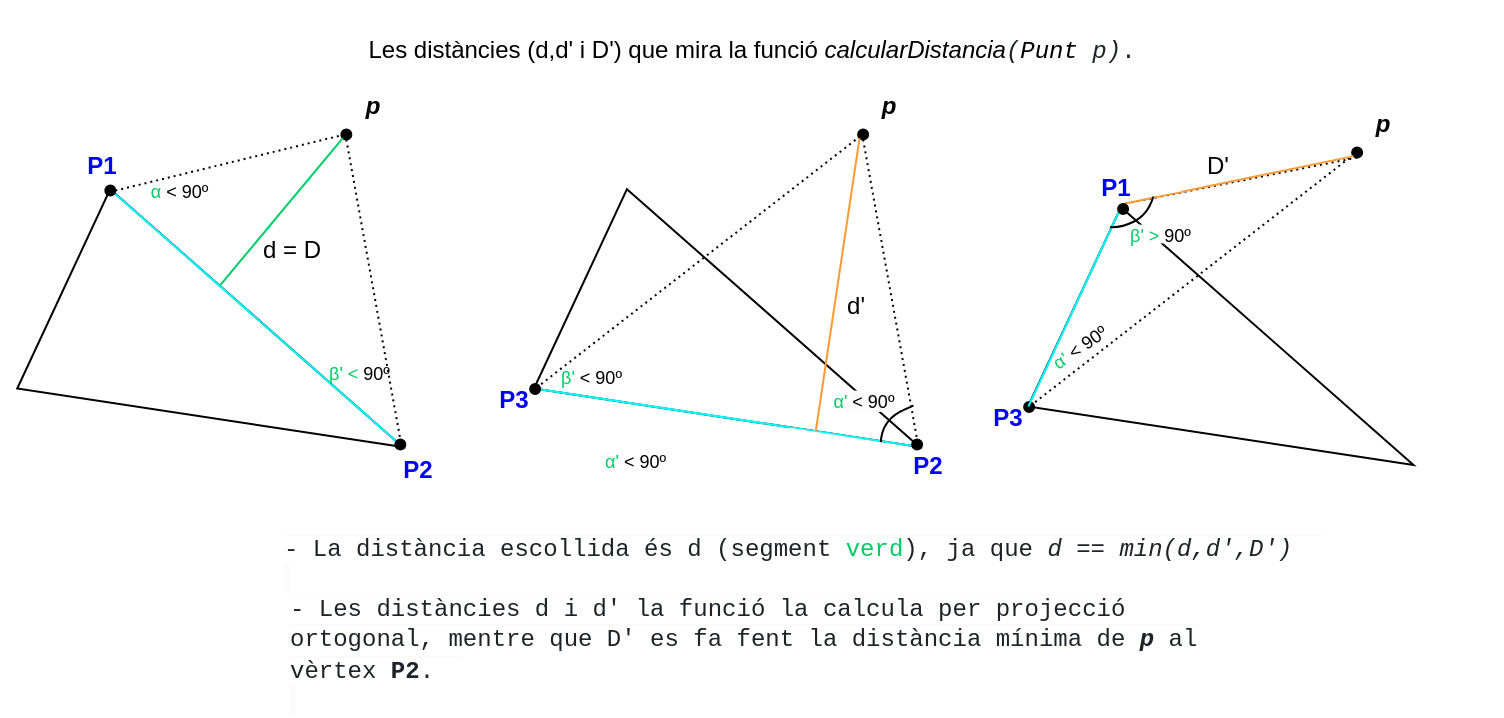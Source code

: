 <mxfile version="22.1.3" type="device">
  <diagram name="Pàgina-1" id="t4-3i-fzktAIc9puQOTV">
    <mxGraphModel dx="954" dy="517" grid="1" gridSize="10" guides="1" tooltips="1" connect="1" arrows="1" fold="1" page="1" pageScale="1" pageWidth="827" pageHeight="1169" math="0" shadow="0">
      <root>
        <mxCell id="0" />
        <mxCell id="1" parent="0" />
        <mxCell id="68czG8918Wwrf0z5QYm2-79" value="Les distàncies (d,d&#39; i D&#39;) que mira la funció&amp;nbsp;&lt;i&gt;calcularDistancia&lt;span style=&quot;color: rgb(31, 35, 40); font-family: ui-monospace, SFMono-Regular, &amp;quot;SF Mono&amp;quot;, Menlo, Consolas, &amp;quot;Liberation Mono&amp;quot;, monospace; text-align: start; background-color: rgb(255, 255, 255);&quot;&gt;(&lt;/span&gt;&lt;span style=&quot;box-sizing: border-box; color: var(--color-prettylights-syntax-storage-modifier-import); font-family: ui-monospace, SFMono-Regular, &amp;quot;SF Mono&amp;quot;, Menlo, Consolas, &amp;quot;Liberation Mono&amp;quot;, monospace; text-align: start;&quot; class=&quot;pl-smi&quot;&gt;Punt&lt;/span&gt;&lt;span style=&quot;color: rgb(31, 35, 40); font-family: ui-monospace, SFMono-Regular, &amp;quot;SF Mono&amp;quot;, Menlo, Consolas, &amp;quot;Liberation Mono&amp;quot;, monospace; text-align: start; background-color: rgb(255, 255, 255);&quot;&gt; &lt;/span&gt;&lt;span style=&quot;box-sizing: border-box; margin-bottom: 0px; color: rgb(31, 35, 40); font-family: ui-monospace, SFMono-Regular, &amp;quot;SF Mono&amp;quot;, Menlo, Consolas, &amp;quot;Liberation Mono&amp;quot;, monospace; text-align: start;&quot; class=&quot;pl-s1&quot;&gt;p&lt;/span&gt;&lt;/i&gt;&lt;span style=&quot;color: rgb(31, 35, 40); font-family: ui-monospace, SFMono-Regular, &amp;quot;SF Mono&amp;quot;, Menlo, Consolas, &amp;quot;Liberation Mono&amp;quot;, monospace; text-align: start; background-color: rgb(255, 255, 255);&quot;&gt;&lt;i&gt;)&lt;/i&gt;.&lt;/span&gt;" style="text;html=1;strokeColor=none;fillColor=none;align=center;verticalAlign=middle;whiteSpace=wrap;rounded=0;" parent="1" vertex="1">
          <mxGeometry x="39.59" y="140" width="750" height="50" as="geometry" />
        </mxCell>
        <mxCell id="KhGMIewLTXNn31ryJmVY-80" value="" style="triangle;whiteSpace=wrap;html=1;rotation=25;" vertex="1" parent="1">
          <mxGeometry x="62.09" y="268.96" width="187.03" height="110" as="geometry" />
        </mxCell>
        <mxCell id="KhGMIewLTXNn31ryJmVY-81" value="" style="endArrow=none;html=1;rounded=0;strokeColor=#00FFFF;exitX=0.731;exitY=0.981;exitDx=0;exitDy=0;entryX=1;entryY=0.5;entryDx=0;entryDy=0;exitPerimeter=0;" edge="1" parent="1" target="KhGMIewLTXNn31ryJmVY-80">
          <mxGeometry width="50" height="50" relative="1" as="geometry">
            <mxPoint x="93.53" y="234.22" as="sourcePoint" />
            <mxPoint x="229.67" y="364.79" as="targetPoint" />
          </mxGeometry>
        </mxCell>
        <mxCell id="KhGMIewLTXNn31ryJmVY-82" value="&lt;b&gt;P1&lt;/b&gt;" style="text;html=1;strokeColor=none;fillColor=none;align=center;verticalAlign=middle;whiteSpace=wrap;rounded=0;fontColor=#0000FF;" vertex="1" parent="1">
          <mxGeometry x="59.67" y="207.79" width="60" height="30" as="geometry" />
        </mxCell>
        <mxCell id="KhGMIewLTXNn31ryJmVY-83" value="" style="ellipse;whiteSpace=wrap;html=1;labelBackgroundColor=#FF0F0F;fillColor=#000000;fontColor=#FF0F0F;" vertex="1" parent="1">
          <mxGeometry x="91.67" y="232.79" width="5" height="5" as="geometry" />
        </mxCell>
        <mxCell id="KhGMIewLTXNn31ryJmVY-84" value="" style="ellipse;whiteSpace=wrap;html=1;labelBackgroundColor=#FF0F0F;fillColor=#000000;fontColor=#FF0F0F;" vertex="1" parent="1">
          <mxGeometry x="236.67" y="359.79" width="5" height="5" as="geometry" />
        </mxCell>
        <mxCell id="KhGMIewLTXNn31ryJmVY-85" value="" style="ellipse;whiteSpace=wrap;html=1;labelBackgroundColor=#FF0F0F;fillColor=#000000;fontColor=#FF0F0F;" vertex="1" parent="1">
          <mxGeometry x="209.67" y="204.79" width="5" height="5" as="geometry" />
        </mxCell>
        <mxCell id="KhGMIewLTXNn31ryJmVY-86" value="" style="endArrow=none;dashed=1;html=1;dashPattern=1 2;strokeWidth=1;rounded=0;entryX=0.467;entryY=0.463;entryDx=0;entryDy=0;entryPerimeter=0;exitX=1;exitY=0.5;exitDx=0;exitDy=0;" edge="1" parent="1" source="KhGMIewLTXNn31ryJmVY-83" target="KhGMIewLTXNn31ryJmVY-85">
          <mxGeometry width="50" height="50" relative="1" as="geometry">
            <mxPoint x="129.67" y="234.79" as="sourcePoint" />
            <mxPoint x="149.67" y="254.79" as="targetPoint" />
          </mxGeometry>
        </mxCell>
        <mxCell id="KhGMIewLTXNn31ryJmVY-87" value="" style="endArrow=none;dashed=1;html=1;dashPattern=1 2;strokeWidth=1;rounded=0;exitX=0.5;exitY=1;exitDx=0;exitDy=0;entryX=0.5;entryY=0;entryDx=0;entryDy=0;" edge="1" parent="1" source="KhGMIewLTXNn31ryJmVY-85" target="KhGMIewLTXNn31ryJmVY-84">
          <mxGeometry width="50" height="50" relative="1" as="geometry">
            <mxPoint x="106.67" y="245.79" as="sourcePoint" />
            <mxPoint x="259.67" y="274.79" as="targetPoint" />
          </mxGeometry>
        </mxCell>
        <mxCell id="KhGMIewLTXNn31ryJmVY-88" value="" style="endArrow=none;html=1;rounded=0;entryX=0;entryY=1;entryDx=0;entryDy=0;exitX=0.375;exitY=0.184;exitDx=0;exitDy=0;exitPerimeter=0;strokeColor=#00CC66;" edge="1" parent="1" source="KhGMIewLTXNn31ryJmVY-80" target="KhGMIewLTXNn31ryJmVY-85">
          <mxGeometry width="50" height="50" relative="1" as="geometry">
            <mxPoint x="139.67" y="293.79" as="sourcePoint" />
            <mxPoint x="119.67" y="244.79" as="targetPoint" />
          </mxGeometry>
        </mxCell>
        <mxCell id="KhGMIewLTXNn31ryJmVY-89" value="&lt;font style=&quot;font-size: 9px;&quot;&gt;&amp;nbsp; &amp;nbsp; &amp;nbsp;&lt;font color=&quot;#00cc66&quot;&gt;α&lt;/font&gt; &amp;lt; 90º&lt;/font&gt;" style="text;html=1;strokeColor=none;fillColor=none;align=center;verticalAlign=middle;whiteSpace=wrap;rounded=0;" vertex="1" parent="1">
          <mxGeometry x="91.67" y="220.29" width="60.55" height="30" as="geometry" />
        </mxCell>
        <mxCell id="KhGMIewLTXNn31ryJmVY-91" value="d = D" style="text;html=1;strokeColor=none;fillColor=none;align=center;verticalAlign=middle;whiteSpace=wrap;rounded=0;" vertex="1" parent="1">
          <mxGeometry x="154.67" y="250.29" width="60" height="30" as="geometry" />
        </mxCell>
        <mxCell id="KhGMIewLTXNn31ryJmVY-92" value="&lt;b&gt;&lt;i&gt;p&lt;/i&gt;&lt;/b&gt;" style="text;html=1;strokeColor=none;fillColor=none;align=center;verticalAlign=middle;whiteSpace=wrap;rounded=0;" vertex="1" parent="1">
          <mxGeometry x="214.67" y="177.79" width="21.49" height="30" as="geometry" />
        </mxCell>
        <mxCell id="KhGMIewLTXNn31ryJmVY-95" value="" style="triangle;whiteSpace=wrap;html=1;rotation=25;" vertex="1" parent="1">
          <mxGeometry x="320.48" y="268.96" width="187.03" height="110" as="geometry" />
        </mxCell>
        <mxCell id="KhGMIewLTXNn31ryJmVY-96" value="" style="endArrow=none;html=1;rounded=0;strokeColor=#00FFFF;entryX=1;entryY=0.5;entryDx=0;entryDy=0;targetPerimeterSpacing=0;startSize=6;exitX=0.001;exitY=0.999;exitDx=0;exitDy=0;exitPerimeter=0;" edge="1" parent="1" target="KhGMIewLTXNn31ryJmVY-95" source="KhGMIewLTXNn31ryJmVY-95">
          <mxGeometry width="50" height="50" relative="1" as="geometry">
            <mxPoint x="308.06" y="337.79" as="sourcePoint" />
            <mxPoint x="488.06" y="364.79" as="targetPoint" />
          </mxGeometry>
        </mxCell>
        <mxCell id="KhGMIewLTXNn31ryJmVY-97" value="&lt;b&gt;P3&lt;/b&gt;" style="text;html=1;strokeColor=none;fillColor=none;align=center;verticalAlign=middle;whiteSpace=wrap;rounded=0;fontColor=#0000FF;" vertex="1" parent="1">
          <mxGeometry x="281.06" y="325" width="30" height="30" as="geometry" />
        </mxCell>
        <mxCell id="KhGMIewLTXNn31ryJmVY-98" value="" style="ellipse;whiteSpace=wrap;html=1;labelBackgroundColor=#FF0F0F;fillColor=#000000;fontColor=#FF0F0F;" vertex="1" parent="1">
          <mxGeometry x="304.06" y="332" width="5" height="5" as="geometry" />
        </mxCell>
        <mxCell id="KhGMIewLTXNn31ryJmVY-99" value="" style="ellipse;whiteSpace=wrap;html=1;labelBackgroundColor=#FF0F0F;fillColor=#000000;fontColor=#FF0F0F;" vertex="1" parent="1">
          <mxGeometry x="495.06" y="359.79" width="5" height="5" as="geometry" />
        </mxCell>
        <mxCell id="KhGMIewLTXNn31ryJmVY-100" value="" style="ellipse;whiteSpace=wrap;html=1;labelBackgroundColor=#FF0F0F;fillColor=#000000;fontColor=#FF0F0F;" vertex="1" parent="1">
          <mxGeometry x="468.06" y="204.79" width="5" height="5" as="geometry" />
        </mxCell>
        <mxCell id="KhGMIewLTXNn31ryJmVY-101" value="" style="endArrow=none;dashed=1;html=1;dashPattern=1 2;strokeWidth=1;rounded=0;entryX=0.467;entryY=0.463;entryDx=0;entryDy=0;entryPerimeter=0;exitX=0.005;exitY=0.992;exitDx=0;exitDy=0;exitPerimeter=0;" edge="1" parent="1" source="KhGMIewLTXNn31ryJmVY-95" target="KhGMIewLTXNn31ryJmVY-100">
          <mxGeometry width="50" height="50" relative="1" as="geometry">
            <mxPoint x="388.06" y="234.79" as="sourcePoint" />
            <mxPoint x="408.06" y="254.79" as="targetPoint" />
          </mxGeometry>
        </mxCell>
        <mxCell id="KhGMIewLTXNn31ryJmVY-102" value="" style="endArrow=none;dashed=1;html=1;dashPattern=1 2;strokeWidth=1;rounded=0;exitX=0.5;exitY=1;exitDx=0;exitDy=0;entryX=0.5;entryY=0;entryDx=0;entryDy=0;" edge="1" parent="1" source="KhGMIewLTXNn31ryJmVY-100" target="KhGMIewLTXNn31ryJmVY-99">
          <mxGeometry width="50" height="50" relative="1" as="geometry">
            <mxPoint x="365.06" y="245.79" as="sourcePoint" />
            <mxPoint x="518.06" y="274.79" as="targetPoint" />
          </mxGeometry>
        </mxCell>
        <mxCell id="KhGMIewLTXNn31ryJmVY-103" value="" style="endArrow=none;html=1;rounded=0;entryX=0;entryY=1;entryDx=0;entryDy=0;strokeColor=#FF9933;targetPerimeterSpacing=0;sourcePerimeterSpacing=0;exitX=0.731;exitY=0.635;exitDx=0;exitDy=0;exitPerimeter=0;" edge="1" parent="1" source="KhGMIewLTXNn31ryJmVY-95" target="KhGMIewLTXNn31ryJmVY-100">
          <mxGeometry width="50" height="50" relative="1" as="geometry">
            <mxPoint x="428.06" y="357.79" as="sourcePoint" />
            <mxPoint x="378.06" y="244.79" as="targetPoint" />
          </mxGeometry>
        </mxCell>
        <mxCell id="KhGMIewLTXNn31ryJmVY-104" value="&lt;font style=&quot;font-size: 9px;&quot;&gt;&amp;nbsp; &amp;nbsp; &amp;nbsp;&lt;font color=&quot;#00cc66&quot;&gt;α&#39;&lt;/font&gt; &amp;lt; 90º&lt;/font&gt;" style="text;html=1;strokeColor=none;fillColor=none;align=center;verticalAlign=middle;whiteSpace=wrap;rounded=0;" vertex="1" parent="1">
          <mxGeometry x="320.0" y="355" width="60.55" height="30" as="geometry" />
        </mxCell>
        <mxCell id="KhGMIewLTXNn31ryJmVY-105" value="&lt;font style=&quot;font-size: 9px;&quot;&gt;&amp;nbsp; &amp;nbsp;&lt;font color=&quot;#00cc66&quot;&gt; &amp;nbsp;β&#39;&amp;nbsp;&lt;/font&gt;&amp;lt; 90º&lt;/font&gt;" style="text;html=1;strokeColor=none;fillColor=none;align=center;verticalAlign=middle;whiteSpace=wrap;rounded=0;" vertex="1" parent="1">
          <mxGeometry x="298.06" y="312.79" width="60.55" height="30" as="geometry" />
        </mxCell>
        <mxCell id="KhGMIewLTXNn31ryJmVY-106" value="d&#39;" style="text;html=1;strokeColor=none;fillColor=none;align=center;verticalAlign=middle;whiteSpace=wrap;rounded=0;" vertex="1" parent="1">
          <mxGeometry x="446.96" y="277.79" width="40" height="30" as="geometry" />
        </mxCell>
        <mxCell id="KhGMIewLTXNn31ryJmVY-107" value="&lt;b&gt;&lt;i&gt;p&lt;/i&gt;&lt;/b&gt;" style="text;html=1;strokeColor=none;fillColor=none;align=center;verticalAlign=middle;whiteSpace=wrap;rounded=0;" vertex="1" parent="1">
          <mxGeometry x="473.06" y="177.79" width="21.49" height="30" as="geometry" />
        </mxCell>
        <mxCell id="KhGMIewLTXNn31ryJmVY-108" value="&lt;b&gt;P2&lt;/b&gt;" style="text;html=1;strokeColor=none;fillColor=none;align=center;verticalAlign=middle;whiteSpace=wrap;rounded=0;fontColor=#0000FF;" vertex="1" parent="1">
          <mxGeometry x="218.06" y="359.5" width="60" height="30" as="geometry" />
        </mxCell>
        <mxCell id="KhGMIewLTXNn31ryJmVY-109" value="&lt;b&gt;P2&lt;/b&gt;" style="text;html=1;strokeColor=none;fillColor=none;align=center;verticalAlign=middle;whiteSpace=wrap;rounded=0;fontColor=#0000FF;" vertex="1" parent="1">
          <mxGeometry x="473.06" y="357.96" width="60" height="30" as="geometry" />
        </mxCell>
        <mxCell id="KhGMIewLTXNn31ryJmVY-110" value="" style="triangle;whiteSpace=wrap;html=1;rotation=25;" vertex="1" parent="1">
          <mxGeometry x="567.48" y="277.96" width="187.03" height="110" as="geometry" />
        </mxCell>
        <mxCell id="KhGMIewLTXNn31ryJmVY-111" value="" style="endArrow=none;html=1;rounded=0;strokeColor=#00FFFF;entryX=0;entryY=0;entryDx=0;entryDy=0;targetPerimeterSpacing=0;startSize=6;exitX=0.001;exitY=0.999;exitDx=0;exitDy=0;exitPerimeter=0;entryPerimeter=0;" edge="1" parent="1" source="KhGMIewLTXNn31ryJmVY-114" target="KhGMIewLTXNn31ryJmVY-110">
          <mxGeometry width="50" height="50" relative="1" as="geometry">
            <mxPoint x="555.06" y="346.79" as="sourcePoint" />
            <mxPoint x="735.06" y="373.79" as="targetPoint" />
          </mxGeometry>
        </mxCell>
        <mxCell id="KhGMIewLTXNn31ryJmVY-112" value="&lt;b&gt;P3&lt;/b&gt;" style="text;html=1;strokeColor=none;fillColor=none;align=center;verticalAlign=middle;whiteSpace=wrap;rounded=0;fontColor=#0000FF;" vertex="1" parent="1">
          <mxGeometry x="528.06" y="334" width="30" height="30" as="geometry" />
        </mxCell>
        <mxCell id="KhGMIewLTXNn31ryJmVY-113" value="" style="ellipse;whiteSpace=wrap;html=1;labelBackgroundColor=#FF0F0F;fillColor=#000000;fontColor=#FF0F0F;" vertex="1" parent="1">
          <mxGeometry x="551.06" y="341" width="5" height="5" as="geometry" />
        </mxCell>
        <mxCell id="KhGMIewLTXNn31ryJmVY-115" value="" style="ellipse;whiteSpace=wrap;html=1;labelBackgroundColor=#FF0F0F;fillColor=#000000;fontColor=#FF0F0F;" vertex="1" parent="1">
          <mxGeometry x="715.06" y="213.79" width="5" height="5" as="geometry" />
        </mxCell>
        <mxCell id="KhGMIewLTXNn31ryJmVY-116" value="" style="endArrow=none;dashed=1;html=1;dashPattern=1 2;strokeWidth=1;rounded=0;entryX=0.467;entryY=0.463;entryDx=0;entryDy=0;entryPerimeter=0;exitX=0.005;exitY=0.992;exitDx=0;exitDy=0;exitPerimeter=0;" edge="1" parent="1" source="KhGMIewLTXNn31ryJmVY-110" target="KhGMIewLTXNn31ryJmVY-115">
          <mxGeometry width="50" height="50" relative="1" as="geometry">
            <mxPoint x="635.06" y="243.79" as="sourcePoint" />
            <mxPoint x="655.06" y="263.79" as="targetPoint" />
          </mxGeometry>
        </mxCell>
        <mxCell id="KhGMIewLTXNn31ryJmVY-117" value="" style="endArrow=none;dashed=1;html=1;dashPattern=1 2;strokeWidth=1;rounded=0;exitX=0.5;exitY=1;exitDx=0;exitDy=0;entryX=0.5;entryY=0;entryDx=0;entryDy=0;" edge="1" parent="1" source="KhGMIewLTXNn31ryJmVY-115" target="KhGMIewLTXNn31ryJmVY-114">
          <mxGeometry width="50" height="50" relative="1" as="geometry">
            <mxPoint x="612.06" y="254.79" as="sourcePoint" />
            <mxPoint x="765.06" y="283.79" as="targetPoint" />
          </mxGeometry>
        </mxCell>
        <mxCell id="KhGMIewLTXNn31ryJmVY-118" value="" style="endArrow=none;html=1;rounded=0;entryX=0;entryY=1;entryDx=0;entryDy=0;strokeColor=#FF9933;targetPerimeterSpacing=0;sourcePerimeterSpacing=0;exitX=0.5;exitY=0;exitDx=0;exitDy=0;" edge="1" parent="1" source="KhGMIewLTXNn31ryJmVY-114" target="KhGMIewLTXNn31ryJmVY-115">
          <mxGeometry width="50" height="50" relative="1" as="geometry">
            <mxPoint x="675.06" y="366.79" as="sourcePoint" />
            <mxPoint x="625.06" y="253.79" as="targetPoint" />
          </mxGeometry>
        </mxCell>
        <mxCell id="KhGMIewLTXNn31ryJmVY-121" value="D&#39;" style="text;html=1;strokeColor=none;fillColor=none;align=center;verticalAlign=middle;whiteSpace=wrap;rounded=0;" vertex="1" parent="1">
          <mxGeometry x="628.06" y="207.79" width="40" height="30" as="geometry" />
        </mxCell>
        <mxCell id="KhGMIewLTXNn31ryJmVY-122" value="&lt;b&gt;&lt;i&gt;p&lt;/i&gt;&lt;/b&gt;" style="text;html=1;strokeColor=none;fillColor=none;align=center;verticalAlign=middle;whiteSpace=wrap;rounded=0;" vertex="1" parent="1">
          <mxGeometry x="720.06" y="186.79" width="21.49" height="30" as="geometry" />
        </mxCell>
        <mxCell id="KhGMIewLTXNn31ryJmVY-123" value="&lt;b&gt;P1&lt;/b&gt;" style="text;html=1;strokeColor=none;fillColor=none;align=center;verticalAlign=middle;whiteSpace=wrap;rounded=0;fontColor=#0000FF;" vertex="1" parent="1">
          <mxGeometry x="570" y="219.25" width="54.06" height="30" as="geometry" />
        </mxCell>
        <mxCell id="KhGMIewLTXNn31ryJmVY-125" value="" style="endArrow=none;html=1;rounded=0;strokeColor=#00FFFF;entryX=0;entryY=0.025;entryDx=0;entryDy=0;targetPerimeterSpacing=0;startSize=6;exitX=0.001;exitY=0.999;exitDx=0;exitDy=0;exitPerimeter=0;entryPerimeter=0;" edge="1" parent="1" source="KhGMIewLTXNn31ryJmVY-110" target="KhGMIewLTXNn31ryJmVY-110">
          <mxGeometry width="50" height="50" relative="1" as="geometry">
            <mxPoint x="553.06" y="343" as="sourcePoint" />
            <mxPoint x="599.06" y="244" as="targetPoint" />
          </mxGeometry>
        </mxCell>
        <mxCell id="KhGMIewLTXNn31ryJmVY-114" value="" style="ellipse;whiteSpace=wrap;html=1;labelBackgroundColor=#FF0F0F;fillColor=#000000;fontColor=#FF0F0F;" vertex="1" parent="1">
          <mxGeometry x="598.06" y="242" width="5" height="5" as="geometry" />
        </mxCell>
        <mxCell id="KhGMIewLTXNn31ryJmVY-127" value="&lt;font style=&quot;font-size: 9px;&quot;&gt;&amp;nbsp; &amp;nbsp; &amp;nbsp;&lt;font color=&quot;#00cc66&quot;&gt;α&#39;&lt;/font&gt; &amp;lt; 90º&lt;/font&gt;" style="text;html=1;strokeColor=none;fillColor=none;align=center;verticalAlign=middle;whiteSpace=wrap;rounded=0;rotation=325;" vertex="1" parent="1">
          <mxGeometry x="542.51" y="302" width="60.55" height="30" as="geometry" />
        </mxCell>
        <mxCell id="KhGMIewLTXNn31ryJmVY-129" value="&lt;span style=&quot;border-color: var(--border-color); color: rgb(0, 0, 0); font-family: Helvetica; font-size: 12px; font-variant-ligatures: normal; font-variant-caps: normal; letter-spacing: normal; orphans: 2; text-align: center; text-indent: 0px; text-transform: none; widows: 2; word-spacing: 0px; -webkit-text-stroke-width: 0px; background-color: rgb(251, 251, 251); text-decoration-thickness: initial; text-decoration-style: initial; text-decoration-color: initial; font-weight: 400;&quot;&gt;&lt;span style=&quot;border-color: var(--border-color); color: rgb(31, 35, 40); font-family: ui-monospace, SFMono-Regular, &amp;quot;SF Mono&amp;quot;, Menlo, Consolas, &amp;quot;Liberation Mono&amp;quot;, monospace; text-align: start; background-color: rgb(255, 255, 255);&quot;&gt;- La distància escollida és d (segment&amp;nbsp;&lt;/span&gt;&lt;span style=&quot;border-color: var(--border-color); font-family: ui-monospace, SFMono-Regular, &amp;quot;SF Mono&amp;quot;, Menlo, Consolas, &amp;quot;Liberation Mono&amp;quot;, monospace; text-align: start; background-color: rgb(255, 255, 255);&quot;&gt;&lt;font color=&quot;#00cc66&quot; style=&quot;border-color: var(--border-color);&quot;&gt;verd&lt;/font&gt;&lt;/span&gt;&lt;span style=&quot;border-color: var(--border-color); color: rgb(31, 35, 40); font-family: ui-monospace, SFMono-Regular, &amp;quot;SF Mono&amp;quot;, Menlo, Consolas, &amp;quot;Liberation Mono&amp;quot;, monospace; text-align: start; background-color: rgb(255, 255, 255);&quot;&gt;), ja que &lt;i&gt;d == min(d,d&#39;,D&#39;)&amp;nbsp;&amp;nbsp;&lt;/i&gt;&lt;/span&gt;&lt;/span&gt;&lt;i&gt;&lt;br style=&quot;border-color: var(--border-color); color: rgb(0, 0, 0); font-family: Helvetica; font-size: 12px; font-variant-ligatures: normal; font-variant-caps: normal; font-weight: 400; letter-spacing: normal; orphans: 2; text-align: center; text-indent: 0px; text-transform: none; widows: 2; word-spacing: 0px; -webkit-text-stroke-width: 0px; background-color: rgb(251, 251, 251); text-decoration-thickness: initial; text-decoration-style: initial; text-decoration-color: initial;&quot;&gt;&lt;span style=&quot;color: rgb(0, 0, 0); font-family: Helvetica; font-size: 12px; font-variant-ligatures: normal; font-variant-caps: normal; font-weight: 400; letter-spacing: normal; orphans: 2; text-align: center; text-indent: 0px; text-transform: none; widows: 2; word-spacing: 0px; -webkit-text-stroke-width: 0px; background-color: rgb(251, 251, 251); text-decoration-thickness: initial; text-decoration-style: initial; text-decoration-color: initial; float: none; display: inline !important;&quot;&gt;&amp;nbsp;&lt;/span&gt;&lt;/i&gt;" style="text;whiteSpace=wrap;html=1;" vertex="1" parent="1">
          <mxGeometry x="179.06" y="399.79" width="536" height="30" as="geometry" />
        </mxCell>
        <mxCell id="KhGMIewLTXNn31ryJmVY-130" value="&lt;span style=&quot;border-color: var(--border-color); color: rgb(0, 0, 0); font-family: Helvetica; font-size: 12px; font-variant-ligatures: normal; font-variant-caps: normal; letter-spacing: normal; orphans: 2; text-align: center; text-indent: 0px; text-transform: none; widows: 2; word-spacing: 0px; -webkit-text-stroke-width: 0px; background-color: rgb(251, 251, 251); text-decoration-thickness: initial; text-decoration-style: initial; text-decoration-color: initial;&quot;&gt;&lt;span style=&quot;border-color: var(--border-color); color: rgb(31, 35, 40); font-family: ui-monospace, SFMono-Regular, &amp;quot;SF Mono&amp;quot;, Menlo, Consolas, &amp;quot;Liberation Mono&amp;quot;, monospace; text-align: start; background-color: rgb(255, 255, 255);&quot;&gt;- Les distàncies d i d&#39; la funció la calcula per projecció ortogonal, mentre que D&#39; es fa fent la distància mínima de &lt;b&gt;&lt;i&gt;p&lt;/i&gt;&lt;/b&gt; al vèrtex &lt;b&gt;P2&lt;/b&gt;.&lt;/span&gt;&lt;span style=&quot;font-weight: 400; border-color: var(--border-color); color: rgb(31, 35, 40); font-family: ui-monospace, SFMono-Regular, &amp;quot;SF Mono&amp;quot;, Menlo, Consolas, &amp;quot;Liberation Mono&amp;quot;, monospace; text-align: start; background-color: rgb(255, 255, 255);&quot;&gt;&amp;nbsp;&amp;nbsp;&lt;/span&gt;&lt;/span&gt;&lt;br style=&quot;border-color: var(--border-color); color: rgb(0, 0, 0); font-family: Helvetica; font-size: 12px; font-variant-ligatures: normal; font-variant-caps: normal; font-weight: 400; letter-spacing: normal; orphans: 2; text-align: center; text-indent: 0px; text-transform: none; widows: 2; word-spacing: 0px; -webkit-text-stroke-width: 0px; background-color: rgb(251, 251, 251); text-decoration-thickness: initial; text-decoration-style: initial; text-decoration-color: initial;&quot;&gt;&lt;span style=&quot;color: rgb(0, 0, 0); font-family: Helvetica; font-size: 12px; font-variant-ligatures: normal; font-variant-caps: normal; font-weight: 400; letter-spacing: normal; orphans: 2; text-align: center; text-indent: 0px; text-transform: none; widows: 2; word-spacing: 0px; -webkit-text-stroke-width: 0px; background-color: rgb(251, 251, 251); text-decoration-thickness: initial; text-decoration-style: initial; text-decoration-color: initial; float: none; display: inline !important;&quot;&gt;&amp;nbsp;&lt;/span&gt;" style="text;whiteSpace=wrap;html=1;" vertex="1" parent="1">
          <mxGeometry x="181.9" y="429.79" width="466.94" height="30" as="geometry" />
        </mxCell>
        <mxCell id="KhGMIewLTXNn31ryJmVY-132" value="&lt;font style=&quot;font-size: 9px;&quot;&gt;&amp;nbsp; &amp;nbsp;&lt;font color=&quot;#00cc66&quot;&gt; &amp;nbsp;β&#39; &amp;lt;&lt;/font&gt;&amp;nbsp;90º&lt;/font&gt;" style="text;html=1;strokeColor=none;fillColor=none;align=center;verticalAlign=middle;whiteSpace=wrap;rounded=0;" vertex="1" parent="1">
          <mxGeometry x="181.9" y="311" width="60.55" height="30" as="geometry" />
        </mxCell>
        <mxCell id="KhGMIewLTXNn31ryJmVY-133" value="" style="curved=1;endArrow=classic;html=1;rounded=0;" edge="1" parent="1" source="KhGMIewLTXNn31ryJmVY-136">
          <mxGeometry width="50" height="50" relative="1" as="geometry">
            <mxPoint x="500" y="380" as="sourcePoint" />
            <mxPoint x="520" y="340" as="targetPoint" />
            <Array as="points">
              <mxPoint x="481.06" y="379.5" />
              <mxPoint x="478" y="351.54" />
              <mxPoint x="501.06" y="339.5" />
            </Array>
          </mxGeometry>
        </mxCell>
        <mxCell id="KhGMIewLTXNn31ryJmVY-135" value="" style="rounded=0;whiteSpace=wrap;html=1;strokeColor=#FFFFFF;rotation=349.5;" vertex="1" parent="1">
          <mxGeometry x="493" y="293.96" width="24.94" height="60" as="geometry" />
        </mxCell>
        <mxCell id="KhGMIewLTXNn31ryJmVY-136" value="" style="rounded=0;whiteSpace=wrap;html=1;strokeColor=#FFFFFF;rotation=279;" vertex="1" parent="1">
          <mxGeometry x="448.12" y="342.79" width="25" height="57" as="geometry" />
        </mxCell>
        <mxCell id="KhGMIewLTXNn31ryJmVY-137" value="&lt;font style=&quot;border-color: var(--border-color); font-size: 9px; background-color: rgb(251, 251, 251);&quot; color=&quot;#00cc66&quot;&gt;α&#39;&lt;/font&gt;&lt;span style=&quot;font-size: 9px; background-color: rgb(251, 251, 251);&quot;&gt;&amp;nbsp;&amp;lt; 90º&lt;/span&gt;" style="rounded=0;whiteSpace=wrap;html=1;strokeColor=#FFFFFF;rotation=0;" vertex="1" parent="1">
          <mxGeometry x="452.06" y="335.8" width="37.94" height="8.4" as="geometry" />
        </mxCell>
        <mxCell id="KhGMIewLTXNn31ryJmVY-138" value="&lt;font style=&quot;border-color: var(--border-color); font-size: 9px;&quot; color=&quot;#00cc66&quot;&gt;&amp;nbsp;β&#39; &amp;gt;&lt;/font&gt;&lt;span style=&quot;font-size: 9px;&quot;&gt;&amp;nbsp;90º&lt;/span&gt;" style="rounded=0;whiteSpace=wrap;html=1;strokeColor=#FFFFFF;rotation=0;" vertex="1" parent="1">
          <mxGeometry x="598.06" y="252.79" width="40" height="8.4" as="geometry" />
        </mxCell>
        <mxCell id="KhGMIewLTXNn31ryJmVY-139" value="" style="curved=1;endArrow=classic;html=1;rounded=0;" edge="1" parent="1">
          <mxGeometry width="50" height="50" relative="1" as="geometry">
            <mxPoint x="610" y="186.79" as="sourcePoint" />
            <mxPoint x="586" y="241.65" as="targetPoint" />
            <Array as="points">
              <mxPoint x="626.06" y="240.75" />
              <mxPoint x="586.06" y="260.75" />
              <mxPoint x="556.06" y="210.75" />
              <mxPoint x="576.06" y="220.75" />
            </Array>
          </mxGeometry>
        </mxCell>
        <mxCell id="KhGMIewLTXNn31ryJmVY-140" value="" style="rounded=0;whiteSpace=wrap;html=1;strokeColor=#FFFFFF;rotation=349.5;" vertex="1" parent="1">
          <mxGeometry x="561" y="192.79" width="24.94" height="60" as="geometry" />
        </mxCell>
        <mxCell id="KhGMIewLTXNn31ryJmVY-142" value="" style="rounded=0;whiteSpace=wrap;html=1;strokeColor=#FFFFFF;rotation=349.5;" vertex="1" parent="1">
          <mxGeometry x="601" y="177.29" width="23" height="60.5" as="geometry" />
        </mxCell>
        <mxCell id="KhGMIewLTXNn31ryJmVY-144" value="" style="rounded=0;whiteSpace=wrap;html=1;strokeColor=#FFFFFF;rotation=25;" vertex="1" parent="1">
          <mxGeometry x="560" y="239" width="24.94" height="60" as="geometry" />
        </mxCell>
      </root>
    </mxGraphModel>
  </diagram>
</mxfile>
